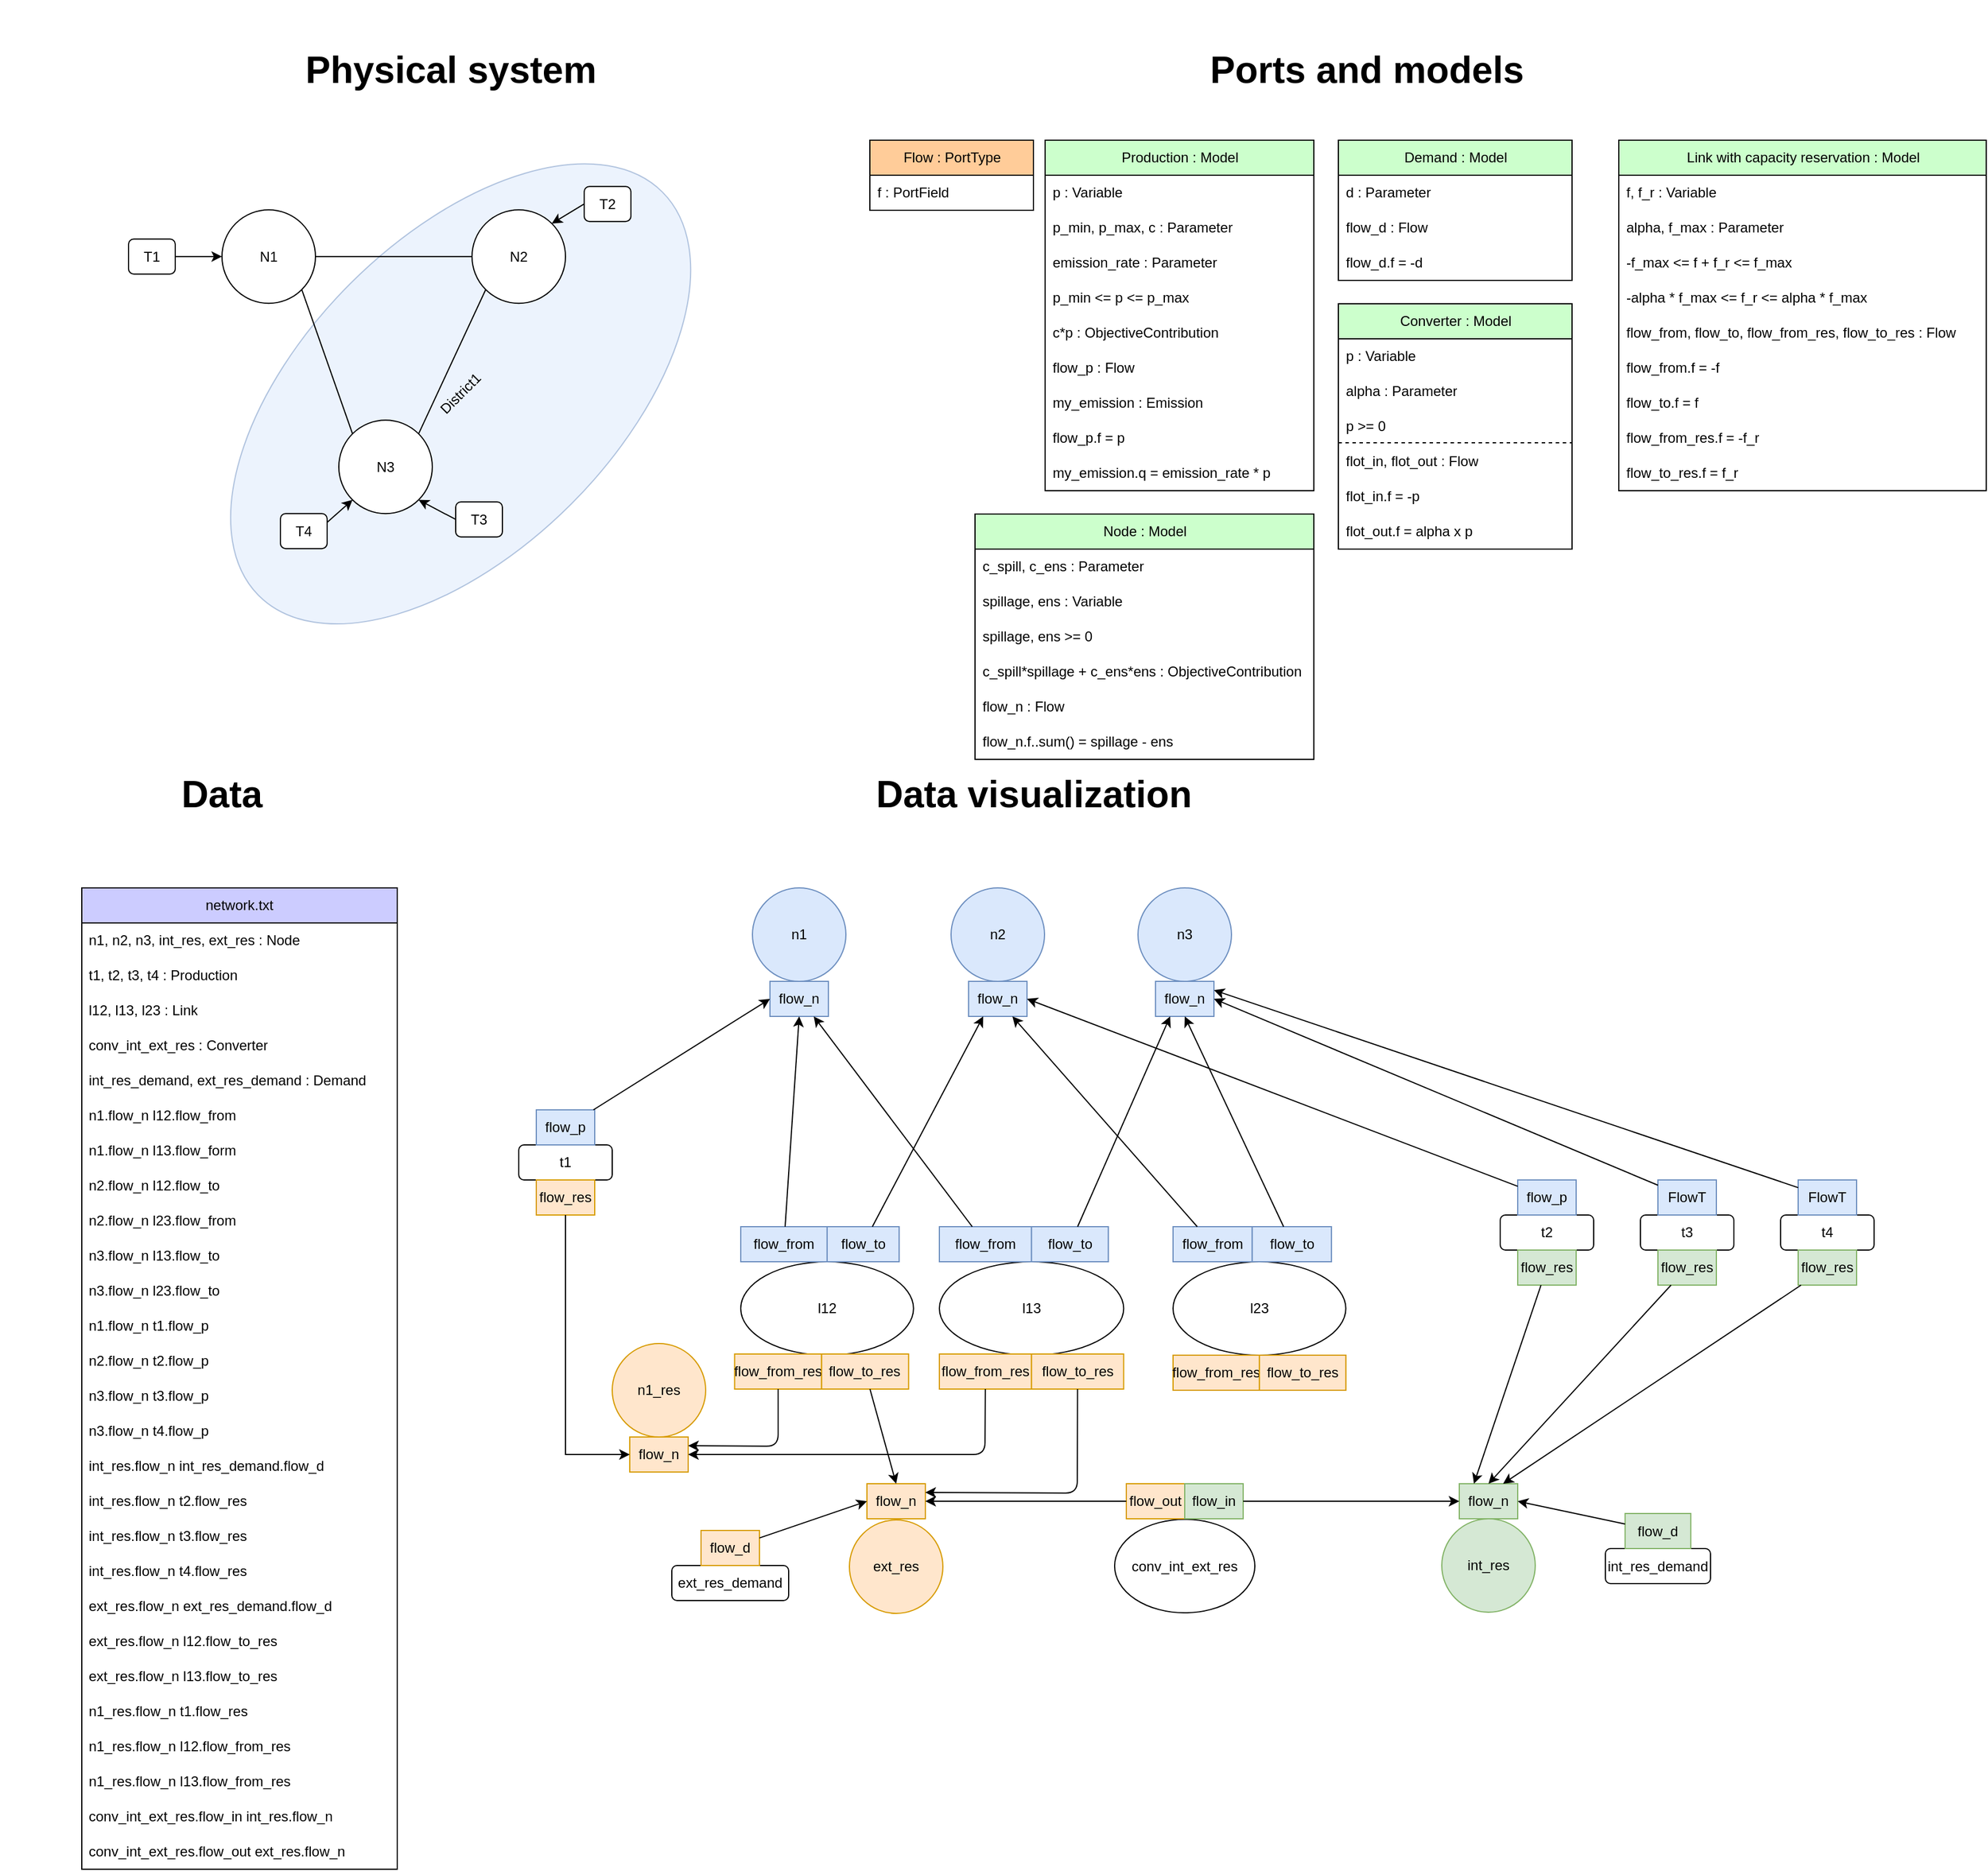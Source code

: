 <mxfile>
    <diagram name="Page-1" id="0eeWLhEhAbjt74QTUGkZ">
        <mxGraphModel dx="2029" dy="1762" grid="1" gridSize="10" guides="1" tooltips="1" connect="1" arrows="1" fold="1" page="1" pageScale="1" pageWidth="827" pageHeight="1169" math="0" shadow="0">
            <root>
                <mxCell id="0"/>
                <mxCell id="1" parent="0"/>
                <mxCell id="gQHjPlM2CJMaZ_1cljnZ-25" value="Flow : PortType" style="swimlane;fontStyle=0;childLayout=stackLayout;horizontal=1;startSize=30;horizontalStack=0;resizeParent=1;resizeParentMax=0;resizeLast=0;collapsible=1;marginBottom=0;whiteSpace=wrap;html=1;fillColor=#FFCC99;" parent="1" vertex="1">
                    <mxGeometry x="714.5" y="-80" width="140" height="60" as="geometry"/>
                </mxCell>
                <mxCell id="gQHjPlM2CJMaZ_1cljnZ-26" value="f : PortField" style="text;strokeColor=none;fillColor=none;align=left;verticalAlign=middle;spacingLeft=4;spacingRight=4;overflow=hidden;points=[[0,0.5],[1,0.5]];portConstraint=eastwest;rotatable=0;whiteSpace=wrap;html=1;" parent="gQHjPlM2CJMaZ_1cljnZ-25" vertex="1">
                    <mxGeometry y="30" width="140" height="30" as="geometry"/>
                </mxCell>
                <mxCell id="io5GCxzzSzc3zPwwghzN-119" value="network.txt" style="swimlane;fontStyle=0;childLayout=stackLayout;horizontal=1;startSize=30;horizontalStack=0;resizeParent=1;resizeParentMax=0;resizeLast=0;collapsible=1;marginBottom=0;whiteSpace=wrap;html=1;fillColor=#CCCCFF;" parent="1" vertex="1">
                    <mxGeometry x="40" y="560" width="270" height="840" as="geometry"/>
                </mxCell>
                <mxCell id="io5GCxzzSzc3zPwwghzN-120" value="n1, n2, n3, int_res, ext_res : Node" style="text;strokeColor=none;fillColor=none;align=left;verticalAlign=middle;spacingLeft=4;spacingRight=4;overflow=hidden;points=[[0,0.5],[1,0.5]];portConstraint=eastwest;rotatable=0;whiteSpace=wrap;html=1;" parent="io5GCxzzSzc3zPwwghzN-119" vertex="1">
                    <mxGeometry y="30" width="270" height="30" as="geometry"/>
                </mxCell>
                <mxCell id="io5GCxzzSzc3zPwwghzN-121" value="t1, t2, t3, t4 : Production" style="text;strokeColor=none;fillColor=none;align=left;verticalAlign=middle;spacingLeft=4;spacingRight=4;overflow=hidden;points=[[0,0.5],[1,0.5]];portConstraint=eastwest;rotatable=0;whiteSpace=wrap;html=1;" parent="io5GCxzzSzc3zPwwghzN-119" vertex="1">
                    <mxGeometry y="60" width="270" height="30" as="geometry"/>
                </mxCell>
                <mxCell id="io5GCxzzSzc3zPwwghzN-122" value="l12, l13, l23 : Link" style="text;strokeColor=none;fillColor=none;align=left;verticalAlign=middle;spacingLeft=4;spacingRight=4;overflow=hidden;points=[[0,0.5],[1,0.5]];portConstraint=eastwest;rotatable=0;whiteSpace=wrap;html=1;" parent="io5GCxzzSzc3zPwwghzN-119" vertex="1">
                    <mxGeometry y="90" width="270" height="30" as="geometry"/>
                </mxCell>
                <mxCell id="EA9z76p3zM__a-H7yWGD-18" value="conv_int_ext_res : Converter" style="text;strokeColor=none;fillColor=none;align=left;verticalAlign=middle;spacingLeft=4;spacingRight=4;overflow=hidden;points=[[0,0.5],[1,0.5]];portConstraint=eastwest;rotatable=0;whiteSpace=wrap;html=1;" parent="io5GCxzzSzc3zPwwghzN-119" vertex="1">
                    <mxGeometry y="120" width="270" height="30" as="geometry"/>
                </mxCell>
                <mxCell id="iP_96sDD1zky21pLPqme-15" value="int_res_demand, ext_res_demand : Demand" style="text;strokeColor=none;fillColor=none;align=left;verticalAlign=middle;spacingLeft=4;spacingRight=4;overflow=hidden;points=[[0,0.5],[1,0.5]];portConstraint=eastwest;rotatable=0;whiteSpace=wrap;html=1;" parent="io5GCxzzSzc3zPwwghzN-119" vertex="1">
                    <mxGeometry y="150" width="270" height="30" as="geometry"/>
                </mxCell>
                <mxCell id="io5GCxzzSzc3zPwwghzN-124" value="n1.flow_n l12.flow_from" style="text;strokeColor=none;fillColor=none;align=left;verticalAlign=middle;spacingLeft=4;spacingRight=4;overflow=hidden;points=[[0,0.5],[1,0.5]];portConstraint=eastwest;rotatable=0;whiteSpace=wrap;html=1;" parent="io5GCxzzSzc3zPwwghzN-119" vertex="1">
                    <mxGeometry y="180" width="270" height="30" as="geometry"/>
                </mxCell>
                <mxCell id="io5GCxzzSzc3zPwwghzN-125" value="n1.flow_n l13.flow_form" style="text;strokeColor=none;fillColor=none;align=left;verticalAlign=middle;spacingLeft=4;spacingRight=4;overflow=hidden;points=[[0,0.5],[1,0.5]];portConstraint=eastwest;rotatable=0;whiteSpace=wrap;html=1;" parent="io5GCxzzSzc3zPwwghzN-119" vertex="1">
                    <mxGeometry y="210" width="270" height="30" as="geometry"/>
                </mxCell>
                <mxCell id="io5GCxzzSzc3zPwwghzN-126" value="n2.flow_n l12.flow_to" style="text;strokeColor=none;fillColor=none;align=left;verticalAlign=middle;spacingLeft=4;spacingRight=4;overflow=hidden;points=[[0,0.5],[1,0.5]];portConstraint=eastwest;rotatable=0;whiteSpace=wrap;html=1;" parent="io5GCxzzSzc3zPwwghzN-119" vertex="1">
                    <mxGeometry y="240" width="270" height="30" as="geometry"/>
                </mxCell>
                <mxCell id="io5GCxzzSzc3zPwwghzN-127" value="n2.flow_n l23.flow_from" style="text;strokeColor=none;fillColor=none;align=left;verticalAlign=middle;spacingLeft=4;spacingRight=4;overflow=hidden;points=[[0,0.5],[1,0.5]];portConstraint=eastwest;rotatable=0;whiteSpace=wrap;html=1;" parent="io5GCxzzSzc3zPwwghzN-119" vertex="1">
                    <mxGeometry y="270" width="270" height="30" as="geometry"/>
                </mxCell>
                <mxCell id="io5GCxzzSzc3zPwwghzN-128" value="n3.flow_n l13.flow_to" style="text;strokeColor=none;fillColor=none;align=left;verticalAlign=middle;spacingLeft=4;spacingRight=4;overflow=hidden;points=[[0,0.5],[1,0.5]];portConstraint=eastwest;rotatable=0;whiteSpace=wrap;html=1;" parent="io5GCxzzSzc3zPwwghzN-119" vertex="1">
                    <mxGeometry y="300" width="270" height="30" as="geometry"/>
                </mxCell>
                <mxCell id="io5GCxzzSzc3zPwwghzN-129" value="n3.flow_n l23.flow_to" style="text;strokeColor=none;fillColor=none;align=left;verticalAlign=middle;spacingLeft=4;spacingRight=4;overflow=hidden;points=[[0,0.5],[1,0.5]];portConstraint=eastwest;rotatable=0;whiteSpace=wrap;html=1;" parent="io5GCxzzSzc3zPwwghzN-119" vertex="1">
                    <mxGeometry y="330" width="270" height="30" as="geometry"/>
                </mxCell>
                <mxCell id="io5GCxzzSzc3zPwwghzN-130" value="n1.flow_n t1.flow_p" style="text;strokeColor=none;fillColor=none;align=left;verticalAlign=middle;spacingLeft=4;spacingRight=4;overflow=hidden;points=[[0,0.5],[1,0.5]];portConstraint=eastwest;rotatable=0;whiteSpace=wrap;html=1;" parent="io5GCxzzSzc3zPwwghzN-119" vertex="1">
                    <mxGeometry y="360" width="270" height="30" as="geometry"/>
                </mxCell>
                <mxCell id="io5GCxzzSzc3zPwwghzN-131" value="n2.flow_n t2.flow_p" style="text;strokeColor=none;fillColor=none;align=left;verticalAlign=middle;spacingLeft=4;spacingRight=4;overflow=hidden;points=[[0,0.5],[1,0.5]];portConstraint=eastwest;rotatable=0;whiteSpace=wrap;html=1;" parent="io5GCxzzSzc3zPwwghzN-119" vertex="1">
                    <mxGeometry y="390" width="270" height="30" as="geometry"/>
                </mxCell>
                <mxCell id="io5GCxzzSzc3zPwwghzN-132" value="n3.flow_n t3.flow_p" style="text;strokeColor=none;fillColor=none;align=left;verticalAlign=middle;spacingLeft=4;spacingRight=4;overflow=hidden;points=[[0,0.5],[1,0.5]];portConstraint=eastwest;rotatable=0;whiteSpace=wrap;html=1;" parent="io5GCxzzSzc3zPwwghzN-119" vertex="1">
                    <mxGeometry y="420" width="270" height="30" as="geometry"/>
                </mxCell>
                <mxCell id="io5GCxzzSzc3zPwwghzN-133" value="n3.flow_n t4.flow_p" style="text;strokeColor=none;fillColor=none;align=left;verticalAlign=middle;spacingLeft=4;spacingRight=4;overflow=hidden;points=[[0,0.5],[1,0.5]];portConstraint=eastwest;rotatable=0;whiteSpace=wrap;html=1;" parent="io5GCxzzSzc3zPwwghzN-119" vertex="1">
                    <mxGeometry y="450" width="270" height="30" as="geometry"/>
                </mxCell>
                <mxCell id="EA9z76p3zM__a-H7yWGD-20" value="int_res.flow_n int_res_demand.flow_d" style="text;strokeColor=none;fillColor=none;align=left;verticalAlign=middle;spacingLeft=4;spacingRight=4;overflow=hidden;points=[[0,0.5],[1,0.5]];portConstraint=eastwest;rotatable=0;whiteSpace=wrap;html=1;" parent="io5GCxzzSzc3zPwwghzN-119" vertex="1">
                    <mxGeometry y="480" width="270" height="30" as="geometry"/>
                </mxCell>
                <mxCell id="io5GCxzzSzc3zPwwghzN-141" value="int_res.flow_n t2.flow_res" style="text;strokeColor=none;fillColor=none;align=left;verticalAlign=middle;spacingLeft=4;spacingRight=4;overflow=hidden;points=[[0,0.5],[1,0.5]];portConstraint=eastwest;rotatable=0;whiteSpace=wrap;html=1;" parent="io5GCxzzSzc3zPwwghzN-119" vertex="1">
                    <mxGeometry y="510" width="270" height="30" as="geometry"/>
                </mxCell>
                <mxCell id="io5GCxzzSzc3zPwwghzN-142" value="int_res.flow_n t3.flow_res" style="text;strokeColor=none;fillColor=none;align=left;verticalAlign=middle;spacingLeft=4;spacingRight=4;overflow=hidden;points=[[0,0.5],[1,0.5]];portConstraint=eastwest;rotatable=0;whiteSpace=wrap;html=1;" parent="io5GCxzzSzc3zPwwghzN-119" vertex="1">
                    <mxGeometry y="540" width="270" height="30" as="geometry"/>
                </mxCell>
                <mxCell id="io5GCxzzSzc3zPwwghzN-143" value="int_res.flow_n t4.flow_res" style="text;strokeColor=none;fillColor=none;align=left;verticalAlign=middle;spacingLeft=4;spacingRight=4;overflow=hidden;points=[[0,0.5],[1,0.5]];portConstraint=eastwest;rotatable=0;whiteSpace=wrap;html=1;" parent="io5GCxzzSzc3zPwwghzN-119" vertex="1">
                    <mxGeometry y="570" width="270" height="30" as="geometry"/>
                </mxCell>
                <mxCell id="io5GCxzzSzc3zPwwghzN-310" value="ext_res.flow_n ext_res_demand.flow_d" style="text;strokeColor=none;fillColor=none;align=left;verticalAlign=middle;spacingLeft=4;spacingRight=4;overflow=hidden;points=[[0,0.5],[1,0.5]];portConstraint=eastwest;rotatable=0;whiteSpace=wrap;html=1;" parent="io5GCxzzSzc3zPwwghzN-119" vertex="1">
                    <mxGeometry y="600" width="270" height="30" as="geometry"/>
                </mxCell>
                <mxCell id="io5GCxzzSzc3zPwwghzN-144" value="ext_res.flow_n l12.flow_to_res" style="text;strokeColor=none;fillColor=none;align=left;verticalAlign=middle;spacingLeft=4;spacingRight=4;overflow=hidden;points=[[0,0.5],[1,0.5]];portConstraint=eastwest;rotatable=0;whiteSpace=wrap;html=1;" parent="io5GCxzzSzc3zPwwghzN-119" vertex="1">
                    <mxGeometry y="630" width="270" height="30" as="geometry"/>
                </mxCell>
                <mxCell id="io5GCxzzSzc3zPwwghzN-307" value="ext_res.flow_n l13.flow_to_res" style="text;strokeColor=none;fillColor=none;align=left;verticalAlign=middle;spacingLeft=4;spacingRight=4;overflow=hidden;points=[[0,0.5],[1,0.5]];portConstraint=eastwest;rotatable=0;whiteSpace=wrap;html=1;" parent="io5GCxzzSzc3zPwwghzN-119" vertex="1">
                    <mxGeometry y="660" width="270" height="30" as="geometry"/>
                </mxCell>
                <mxCell id="io5GCxzzSzc3zPwwghzN-308" value="n1_res.flow_n t1.flow_res" style="text;strokeColor=none;fillColor=none;align=left;verticalAlign=middle;spacingLeft=4;spacingRight=4;overflow=hidden;points=[[0,0.5],[1,0.5]];portConstraint=eastwest;rotatable=0;whiteSpace=wrap;html=1;" parent="io5GCxzzSzc3zPwwghzN-119" vertex="1">
                    <mxGeometry y="690" width="270" height="30" as="geometry"/>
                </mxCell>
                <mxCell id="io5GCxzzSzc3zPwwghzN-309" value="n1_res.flow_n l12.flow_from_res" style="text;strokeColor=none;fillColor=none;align=left;verticalAlign=middle;spacingLeft=4;spacingRight=4;overflow=hidden;points=[[0,0.5],[1,0.5]];portConstraint=eastwest;rotatable=0;whiteSpace=wrap;html=1;" parent="io5GCxzzSzc3zPwwghzN-119" vertex="1">
                    <mxGeometry y="720" width="270" height="30" as="geometry"/>
                </mxCell>
                <mxCell id="EA9z76p3zM__a-H7yWGD-19" value="n1_res.flow_n l13.flow_from_res" style="text;strokeColor=none;fillColor=none;align=left;verticalAlign=middle;spacingLeft=4;spacingRight=4;overflow=hidden;points=[[0,0.5],[1,0.5]];portConstraint=eastwest;rotatable=0;whiteSpace=wrap;html=1;" parent="io5GCxzzSzc3zPwwghzN-119" vertex="1">
                    <mxGeometry y="750" width="270" height="30" as="geometry"/>
                </mxCell>
                <mxCell id="EA9z76p3zM__a-H7yWGD-24" value="conv_int_ext_res.flow_in int_res.flow_n" style="text;strokeColor=none;fillColor=none;align=left;verticalAlign=middle;spacingLeft=4;spacingRight=4;overflow=hidden;points=[[0,0.5],[1,0.5]];portConstraint=eastwest;rotatable=0;whiteSpace=wrap;html=1;" parent="io5GCxzzSzc3zPwwghzN-119" vertex="1">
                    <mxGeometry y="780" width="270" height="30" as="geometry"/>
                </mxCell>
                <mxCell id="61" value="conv_int_ext_res.flow_out ext_res.flow_n" style="text;strokeColor=none;fillColor=none;align=left;verticalAlign=middle;spacingLeft=4;spacingRight=4;overflow=hidden;points=[[0,0.5],[1,0.5]];portConstraint=eastwest;rotatable=0;whiteSpace=wrap;html=1;" parent="io5GCxzzSzc3zPwwghzN-119" vertex="1">
                    <mxGeometry y="810" width="270" height="30" as="geometry"/>
                </mxCell>
                <mxCell id="io5GCxzzSzc3zPwwghzN-241" value="Link with capacity reservation : Model" style="swimlane;fontStyle=0;childLayout=stackLayout;horizontal=1;startSize=30;horizontalStack=0;resizeParent=1;resizeParentMax=0;resizeLast=0;collapsible=1;marginBottom=0;whiteSpace=wrap;html=1;fillColor=#CCFFCC;" parent="1" vertex="1">
                    <mxGeometry x="1355.5" y="-80" width="314.5" height="300" as="geometry"/>
                </mxCell>
                <mxCell id="io5GCxzzSzc3zPwwghzN-242" value="f, f_r : Variable" style="text;strokeColor=none;fillColor=none;align=left;verticalAlign=middle;spacingLeft=4;spacingRight=4;overflow=hidden;points=[[0,0.5],[1,0.5]];portConstraint=eastwest;rotatable=0;whiteSpace=wrap;html=1;" parent="io5GCxzzSzc3zPwwghzN-241" vertex="1">
                    <mxGeometry y="30" width="314.5" height="30" as="geometry"/>
                </mxCell>
                <mxCell id="io5GCxzzSzc3zPwwghzN-244" value="alpha, f_max : Parameter" style="text;strokeColor=none;fillColor=none;align=left;verticalAlign=middle;spacingLeft=4;spacingRight=4;overflow=hidden;points=[[0,0.5],[1,0.5]];portConstraint=eastwest;rotatable=0;whiteSpace=wrap;html=1;" parent="io5GCxzzSzc3zPwwghzN-241" vertex="1">
                    <mxGeometry y="60" width="314.5" height="30" as="geometry"/>
                </mxCell>
                <mxCell id="io5GCxzzSzc3zPwwghzN-246" value="-f_max &amp;lt;= f + f_r &amp;lt;= f_max" style="text;strokeColor=none;fillColor=none;align=left;verticalAlign=middle;spacingLeft=4;spacingRight=4;overflow=hidden;points=[[0,0.5],[1,0.5]];portConstraint=eastwest;rotatable=0;whiteSpace=wrap;html=1;" parent="io5GCxzzSzc3zPwwghzN-241" vertex="1">
                    <mxGeometry y="90" width="314.5" height="30" as="geometry"/>
                </mxCell>
                <mxCell id="io5GCxzzSzc3zPwwghzN-247" value="-alpha * f_max &amp;lt;= f_r &amp;lt;= alpha * f_max" style="text;strokeColor=none;fillColor=none;align=left;verticalAlign=middle;spacingLeft=4;spacingRight=4;overflow=hidden;points=[[0,0.5],[1,0.5]];portConstraint=eastwest;rotatable=0;whiteSpace=wrap;html=1;" parent="io5GCxzzSzc3zPwwghzN-241" vertex="1">
                    <mxGeometry y="120" width="314.5" height="30" as="geometry"/>
                </mxCell>
                <mxCell id="io5GCxzzSzc3zPwwghzN-248" value="flow_from, flow_to, flow_from_res, flow_to_res : Flow" style="text;strokeColor=none;fillColor=none;align=left;verticalAlign=middle;spacingLeft=4;spacingRight=4;overflow=hidden;points=[[0,0.5],[1,0.5]];portConstraint=eastwest;rotatable=0;whiteSpace=wrap;html=1;" parent="io5GCxzzSzc3zPwwghzN-241" vertex="1">
                    <mxGeometry y="150" width="314.5" height="30" as="geometry"/>
                </mxCell>
                <mxCell id="io5GCxzzSzc3zPwwghzN-252" value="flow_from.f = -f" style="text;strokeColor=none;fillColor=none;align=left;verticalAlign=middle;spacingLeft=4;spacingRight=4;overflow=hidden;points=[[0,0.5],[1,0.5]];portConstraint=eastwest;rotatable=0;whiteSpace=wrap;html=1;" parent="io5GCxzzSzc3zPwwghzN-241" vertex="1">
                    <mxGeometry y="180" width="314.5" height="30" as="geometry"/>
                </mxCell>
                <mxCell id="io5GCxzzSzc3zPwwghzN-253" value="flow_to.f = f" style="text;strokeColor=none;fillColor=none;align=left;verticalAlign=middle;spacingLeft=4;spacingRight=4;overflow=hidden;points=[[0,0.5],[1,0.5]];portConstraint=eastwest;rotatable=0;whiteSpace=wrap;html=1;" parent="io5GCxzzSzc3zPwwghzN-241" vertex="1">
                    <mxGeometry y="210" width="314.5" height="30" as="geometry"/>
                </mxCell>
                <mxCell id="io5GCxzzSzc3zPwwghzN-254" value="flow_from_res.f = -f_r" style="text;strokeColor=none;fillColor=none;align=left;verticalAlign=middle;spacingLeft=4;spacingRight=4;overflow=hidden;points=[[0,0.5],[1,0.5]];portConstraint=eastwest;rotatable=0;whiteSpace=wrap;html=1;" parent="io5GCxzzSzc3zPwwghzN-241" vertex="1">
                    <mxGeometry y="240" width="314.5" height="30" as="geometry"/>
                </mxCell>
                <mxCell id="io5GCxzzSzc3zPwwghzN-306" value="flow_to_res.f = f_r" style="text;strokeColor=none;fillColor=none;align=left;verticalAlign=middle;spacingLeft=4;spacingRight=4;overflow=hidden;points=[[0,0.5],[1,0.5]];portConstraint=eastwest;rotatable=0;whiteSpace=wrap;html=1;" parent="io5GCxzzSzc3zPwwghzN-241" vertex="1">
                    <mxGeometry y="270" width="314.5" height="30" as="geometry"/>
                </mxCell>
                <mxCell id="EA9z76p3zM__a-H7yWGD-34" value="" style="group" parent="1" vertex="1" connectable="0">
                    <mxGeometry x="80" y="-130.005" width="551.44" height="534.339" as="geometry"/>
                </mxCell>
                <mxCell id="gQHjPlM2CJMaZ_1cljnZ-16" value="&lt;div align=&quot;center&quot;&gt;District1&lt;/div&gt;" style="ellipse;whiteSpace=wrap;html=1;rotation=-45;fillColor=#dae8fc;strokeColor=#6c8ebf;opacity=50;align=center;" parent="EA9z76p3zM__a-H7yWGD-34" vertex="1">
                    <mxGeometry x="40" y="133.605" width="488.54" height="267.13" as="geometry"/>
                </mxCell>
                <mxCell id="gQHjPlM2CJMaZ_1cljnZ-1" value="N1" style="ellipse;whiteSpace=wrap;html=1;aspect=fixed;" parent="EA9z76p3zM__a-H7yWGD-34" vertex="1">
                    <mxGeometry x="80" y="109.605" width="80" height="80" as="geometry"/>
                </mxCell>
                <mxCell id="gQHjPlM2CJMaZ_1cljnZ-2" value="N2" style="ellipse;whiteSpace=wrap;html=1;aspect=fixed;" parent="EA9z76p3zM__a-H7yWGD-34" vertex="1">
                    <mxGeometry x="294" y="109.605" width="80" height="80" as="geometry"/>
                </mxCell>
                <mxCell id="gQHjPlM2CJMaZ_1cljnZ-3" value="N3" style="ellipse;whiteSpace=wrap;html=1;aspect=fixed;" parent="EA9z76p3zM__a-H7yWGD-34" vertex="1">
                    <mxGeometry x="180" y="289.605" width="80" height="80" as="geometry"/>
                </mxCell>
                <mxCell id="gQHjPlM2CJMaZ_1cljnZ-4" value="" style="endArrow=none;html=1;rounded=0;exitX=1;exitY=1;exitDx=0;exitDy=0;entryX=0;entryY=0;entryDx=0;entryDy=0;" parent="EA9z76p3zM__a-H7yWGD-34" source="gQHjPlM2CJMaZ_1cljnZ-1" target="gQHjPlM2CJMaZ_1cljnZ-3" edge="1">
                    <mxGeometry width="50" height="50" relative="1" as="geometry">
                        <mxPoint x="310" y="389.605" as="sourcePoint"/>
                        <mxPoint x="360" y="339.605" as="targetPoint"/>
                    </mxGeometry>
                </mxCell>
                <mxCell id="gQHjPlM2CJMaZ_1cljnZ-5" value="" style="endArrow=none;html=1;rounded=0;exitX=1;exitY=0.5;exitDx=0;exitDy=0;entryX=0;entryY=0.5;entryDx=0;entryDy=0;" parent="EA9z76p3zM__a-H7yWGD-34" source="gQHjPlM2CJMaZ_1cljnZ-1" target="gQHjPlM2CJMaZ_1cljnZ-2" edge="1">
                    <mxGeometry width="50" height="50" relative="1" as="geometry">
                        <mxPoint x="130" y="199.605" as="sourcePoint"/>
                        <mxPoint x="192" y="301.605" as="targetPoint"/>
                    </mxGeometry>
                </mxCell>
                <mxCell id="gQHjPlM2CJMaZ_1cljnZ-6" value="" style="endArrow=none;html=1;rounded=0;exitX=0;exitY=1;exitDx=0;exitDy=0;entryX=1;entryY=0;entryDx=0;entryDy=0;" parent="EA9z76p3zM__a-H7yWGD-34" source="gQHjPlM2CJMaZ_1cljnZ-2" target="gQHjPlM2CJMaZ_1cljnZ-3" edge="1">
                    <mxGeometry width="50" height="50" relative="1" as="geometry">
                        <mxPoint x="130" y="199.605" as="sourcePoint"/>
                        <mxPoint x="192" y="301.605" as="targetPoint"/>
                    </mxGeometry>
                </mxCell>
                <mxCell id="gQHjPlM2CJMaZ_1cljnZ-7" value="" style="endArrow=classic;html=1;rounded=0;entryX=0;entryY=0.5;entryDx=0;entryDy=0;exitX=1;exitY=0.5;exitDx=0;exitDy=0;" parent="EA9z76p3zM__a-H7yWGD-34" source="gQHjPlM2CJMaZ_1cljnZ-12" target="gQHjPlM2CJMaZ_1cljnZ-1" edge="1">
                    <mxGeometry width="50" height="50" relative="1" as="geometry">
                        <mxPoint x="-10" y="149.605" as="sourcePoint"/>
                        <mxPoint x="360" y="339.605" as="targetPoint"/>
                    </mxGeometry>
                </mxCell>
                <mxCell id="gQHjPlM2CJMaZ_1cljnZ-8" value="" style="endArrow=classic;html=1;rounded=0;entryX=1;entryY=0;entryDx=0;entryDy=0;exitX=0;exitY=0.5;exitDx=0;exitDy=0;" parent="EA9z76p3zM__a-H7yWGD-34" source="gQHjPlM2CJMaZ_1cljnZ-13" target="gQHjPlM2CJMaZ_1cljnZ-2" edge="1">
                    <mxGeometry width="50" height="50" relative="1" as="geometry">
                        <mxPoint x="420" y="79.605" as="sourcePoint"/>
                        <mxPoint x="360" y="339.605" as="targetPoint"/>
                    </mxGeometry>
                </mxCell>
                <mxCell id="gQHjPlM2CJMaZ_1cljnZ-9" value="" style="endArrow=classic;html=1;rounded=0;entryX=1;entryY=1;entryDx=0;entryDy=0;exitX=0;exitY=0.5;exitDx=0;exitDy=0;" parent="EA9z76p3zM__a-H7yWGD-34" source="gQHjPlM2CJMaZ_1cljnZ-14" target="gQHjPlM2CJMaZ_1cljnZ-3" edge="1">
                    <mxGeometry width="50" height="50" relative="1" as="geometry">
                        <mxPoint x="300" y="409.605" as="sourcePoint"/>
                        <mxPoint x="360" y="339.605" as="targetPoint"/>
                    </mxGeometry>
                </mxCell>
                <mxCell id="gQHjPlM2CJMaZ_1cljnZ-11" value="" style="endArrow=classic;html=1;rounded=0;entryX=0;entryY=1;entryDx=0;entryDy=0;exitX=1;exitY=0.25;exitDx=0;exitDy=0;" parent="EA9z76p3zM__a-H7yWGD-34" source="gQHjPlM2CJMaZ_1cljnZ-15" target="gQHjPlM2CJMaZ_1cljnZ-3" edge="1">
                    <mxGeometry width="50" height="50" relative="1" as="geometry">
                        <mxPoint x="140" y="389.605" as="sourcePoint"/>
                        <mxPoint x="360" y="339.605" as="targetPoint"/>
                    </mxGeometry>
                </mxCell>
                <mxCell id="gQHjPlM2CJMaZ_1cljnZ-12" value="T1" style="rounded=1;whiteSpace=wrap;html=1;" parent="EA9z76p3zM__a-H7yWGD-34" vertex="1">
                    <mxGeometry y="134.605" width="40" height="30" as="geometry"/>
                </mxCell>
                <mxCell id="gQHjPlM2CJMaZ_1cljnZ-13" value="T2" style="rounded=1;whiteSpace=wrap;html=1;" parent="EA9z76p3zM__a-H7yWGD-34" vertex="1">
                    <mxGeometry x="390" y="89.605" width="40" height="30" as="geometry"/>
                </mxCell>
                <mxCell id="gQHjPlM2CJMaZ_1cljnZ-14" value="T3" style="rounded=1;whiteSpace=wrap;html=1;" parent="EA9z76p3zM__a-H7yWGD-34" vertex="1">
                    <mxGeometry x="280" y="359.605" width="40" height="30" as="geometry"/>
                </mxCell>
                <mxCell id="gQHjPlM2CJMaZ_1cljnZ-15" value="T4" style="rounded=1;whiteSpace=wrap;html=1;" parent="EA9z76p3zM__a-H7yWGD-34" vertex="1">
                    <mxGeometry x="130" y="369.605" width="40" height="30" as="geometry"/>
                </mxCell>
                <mxCell id="EA9z76p3zM__a-H7yWGD-35" value="" style="group" parent="1" vertex="1" connectable="0">
                    <mxGeometry x="414" y="560" width="1160" height="651" as="geometry"/>
                </mxCell>
                <mxCell id="io5GCxzzSzc3zPwwghzN-148" value="" style="group" parent="EA9z76p3zM__a-H7yWGD-35" vertex="1" connectable="0">
                    <mxGeometry x="200" width="80" height="110" as="geometry"/>
                </mxCell>
                <mxCell id="io5GCxzzSzc3zPwwghzN-149" value="n1" style="ellipse;whiteSpace=wrap;html=1;aspect=fixed;fillColor=#dae8fc;strokeColor=#6c8ebf;" parent="io5GCxzzSzc3zPwwghzN-148" vertex="1">
                    <mxGeometry width="80" height="80" as="geometry"/>
                </mxCell>
                <mxCell id="io5GCxzzSzc3zPwwghzN-150" value="flow_n" style="rounded=0;whiteSpace=wrap;html=1;fillColor=#dae8fc;strokeColor=#6c8ebf;" parent="io5GCxzzSzc3zPwwghzN-148" vertex="1">
                    <mxGeometry x="15" y="80" width="50" height="30" as="geometry"/>
                </mxCell>
                <mxCell id="io5GCxzzSzc3zPwwghzN-151" value="" style="group" parent="EA9z76p3zM__a-H7yWGD-35" vertex="1" connectable="0">
                    <mxGeometry x="370" width="80" height="110" as="geometry"/>
                </mxCell>
                <mxCell id="io5GCxzzSzc3zPwwghzN-152" value="n2" style="ellipse;whiteSpace=wrap;html=1;aspect=fixed;fillColor=#dae8fc;strokeColor=#6c8ebf;" parent="io5GCxzzSzc3zPwwghzN-151" vertex="1">
                    <mxGeometry width="80" height="80" as="geometry"/>
                </mxCell>
                <mxCell id="io5GCxzzSzc3zPwwghzN-153" value="flow_n" style="rounded=0;whiteSpace=wrap;html=1;fillColor=#dae8fc;strokeColor=#6c8ebf;" parent="io5GCxzzSzc3zPwwghzN-151" vertex="1">
                    <mxGeometry x="15" y="80" width="50" height="30" as="geometry"/>
                </mxCell>
                <mxCell id="io5GCxzzSzc3zPwwghzN-154" value="" style="group" parent="EA9z76p3zM__a-H7yWGD-35" vertex="1" connectable="0">
                    <mxGeometry x="530" width="80" height="110" as="geometry"/>
                </mxCell>
                <mxCell id="io5GCxzzSzc3zPwwghzN-155" value="n3" style="ellipse;whiteSpace=wrap;html=1;aspect=fixed;fillColor=#dae8fc;strokeColor=#6c8ebf;" parent="io5GCxzzSzc3zPwwghzN-154" vertex="1">
                    <mxGeometry width="80" height="80" as="geometry"/>
                </mxCell>
                <mxCell id="io5GCxzzSzc3zPwwghzN-156" value="flow_n" style="rounded=0;whiteSpace=wrap;html=1;fillColor=#dae8fc;strokeColor=#6c8ebf;" parent="io5GCxzzSzc3zPwwghzN-154" vertex="1">
                    <mxGeometry x="15" y="80" width="50" height="30" as="geometry"/>
                </mxCell>
                <mxCell id="io5GCxzzSzc3zPwwghzN-157" value="" style="group" parent="EA9z76p3zM__a-H7yWGD-35" vertex="1" connectable="0">
                    <mxGeometry x="840" y="250" width="80" height="90" as="geometry"/>
                </mxCell>
                <mxCell id="io5GCxzzSzc3zPwwghzN-158" value="t2" style="rounded=1;whiteSpace=wrap;html=1;" parent="io5GCxzzSzc3zPwwghzN-157" vertex="1">
                    <mxGeometry y="30" width="80" height="30" as="geometry"/>
                </mxCell>
                <mxCell id="io5GCxzzSzc3zPwwghzN-159" value="flow_p" style="rounded=0;whiteSpace=wrap;html=1;fillColor=#dae8fc;strokeColor=#6c8ebf;" parent="io5GCxzzSzc3zPwwghzN-157" vertex="1">
                    <mxGeometry x="15" width="50" height="30" as="geometry"/>
                </mxCell>
                <mxCell id="io5GCxzzSzc3zPwwghzN-160" value="flow_res" style="rounded=0;whiteSpace=wrap;html=1;fillColor=#d5e8d4;strokeColor=#82b366;" parent="io5GCxzzSzc3zPwwghzN-157" vertex="1">
                    <mxGeometry x="15" y="60" width="50" height="30" as="geometry"/>
                </mxCell>
                <mxCell id="io5GCxzzSzc3zPwwghzN-161" value="" style="group" parent="EA9z76p3zM__a-H7yWGD-35" vertex="1" connectable="0">
                    <mxGeometry y="190" width="80" height="90" as="geometry"/>
                </mxCell>
                <mxCell id="io5GCxzzSzc3zPwwghzN-162" value="t1" style="rounded=1;whiteSpace=wrap;html=1;" parent="io5GCxzzSzc3zPwwghzN-161" vertex="1">
                    <mxGeometry y="30" width="80" height="30" as="geometry"/>
                </mxCell>
                <mxCell id="io5GCxzzSzc3zPwwghzN-163" value="flow_p" style="rounded=0;whiteSpace=wrap;html=1;fillColor=#dae8fc;strokeColor=#6c8ebf;" parent="io5GCxzzSzc3zPwwghzN-161" vertex="1">
                    <mxGeometry x="15" width="50" height="30" as="geometry"/>
                </mxCell>
                <mxCell id="io5GCxzzSzc3zPwwghzN-164" value="flow_res" style="rounded=0;whiteSpace=wrap;html=1;fillColor=#ffe6cc;strokeColor=#d79b00;" parent="io5GCxzzSzc3zPwwghzN-161" vertex="1">
                    <mxGeometry x="15" y="60" width="50" height="30" as="geometry"/>
                </mxCell>
                <mxCell id="io5GCxzzSzc3zPwwghzN-165" value="" style="group" parent="EA9z76p3zM__a-H7yWGD-35" vertex="1" connectable="0">
                    <mxGeometry x="960" y="250" width="80" height="90" as="geometry"/>
                </mxCell>
                <mxCell id="io5GCxzzSzc3zPwwghzN-166" value="t3" style="rounded=1;whiteSpace=wrap;html=1;" parent="io5GCxzzSzc3zPwwghzN-165" vertex="1">
                    <mxGeometry y="30" width="80" height="30" as="geometry"/>
                </mxCell>
                <mxCell id="io5GCxzzSzc3zPwwghzN-167" value="FlowT" style="rounded=0;whiteSpace=wrap;html=1;fillColor=#dae8fc;strokeColor=#6c8ebf;" parent="io5GCxzzSzc3zPwwghzN-165" vertex="1">
                    <mxGeometry x="15" width="50" height="30" as="geometry"/>
                </mxCell>
                <mxCell id="io5GCxzzSzc3zPwwghzN-168" value="flow_res" style="rounded=0;whiteSpace=wrap;html=1;fillColor=#d5e8d4;strokeColor=#82b366;" parent="io5GCxzzSzc3zPwwghzN-165" vertex="1">
                    <mxGeometry x="15" y="60" width="50" height="30" as="geometry"/>
                </mxCell>
                <mxCell id="io5GCxzzSzc3zPwwghzN-169" value="" style="group" parent="EA9z76p3zM__a-H7yWGD-35" vertex="1" connectable="0">
                    <mxGeometry x="1080" y="250" width="80" height="90" as="geometry"/>
                </mxCell>
                <mxCell id="io5GCxzzSzc3zPwwghzN-170" value="t4" style="rounded=1;whiteSpace=wrap;html=1;" parent="io5GCxzzSzc3zPwwghzN-169" vertex="1">
                    <mxGeometry y="30" width="80" height="30" as="geometry"/>
                </mxCell>
                <mxCell id="io5GCxzzSzc3zPwwghzN-171" value="FlowT" style="rounded=0;whiteSpace=wrap;html=1;fillColor=#dae8fc;strokeColor=#6c8ebf;" parent="io5GCxzzSzc3zPwwghzN-169" vertex="1">
                    <mxGeometry x="15" width="50" height="30" as="geometry"/>
                </mxCell>
                <mxCell id="io5GCxzzSzc3zPwwghzN-172" value="flow_res" style="rounded=0;whiteSpace=wrap;html=1;fillColor=#d5e8d4;strokeColor=#82b366;" parent="io5GCxzzSzc3zPwwghzN-169" vertex="1">
                    <mxGeometry x="15" y="60" width="50" height="30" as="geometry"/>
                </mxCell>
                <mxCell id="io5GCxzzSzc3zPwwghzN-173" value="" style="group" parent="EA9z76p3zM__a-H7yWGD-35" vertex="1" connectable="0">
                    <mxGeometry x="190" y="290" width="150" height="150" as="geometry"/>
                </mxCell>
                <mxCell id="io5GCxzzSzc3zPwwghzN-174" value="l12" style="ellipse;whiteSpace=wrap;html=1;" parent="io5GCxzzSzc3zPwwghzN-173" vertex="1">
                    <mxGeometry y="30" width="147.868" height="80" as="geometry"/>
                </mxCell>
                <mxCell id="io5GCxzzSzc3zPwwghzN-175" value="" style="group;fillColor=#dae8fc;strokeColor=#6c8ebf;" parent="io5GCxzzSzc3zPwwghzN-173" vertex="1" connectable="0">
                    <mxGeometry x="12.322" width="123.224" height="30" as="geometry"/>
                </mxCell>
                <mxCell id="io5GCxzzSzc3zPwwghzN-176" value="flow_from" style="rounded=0;whiteSpace=wrap;html=1;fillColor=#dae8fc;strokeColor=#6c8ebf;" parent="io5GCxzzSzc3zPwwghzN-175" vertex="1">
                    <mxGeometry x="-12.322" width="73.934" height="30" as="geometry"/>
                </mxCell>
                <mxCell id="io5GCxzzSzc3zPwwghzN-177" value="flow_to" style="rounded=0;whiteSpace=wrap;html=1;fillColor=#dae8fc;strokeColor=#6c8ebf;" parent="io5GCxzzSzc3zPwwghzN-175" vertex="1">
                    <mxGeometry x="61.612" width="61.612" height="30" as="geometry"/>
                </mxCell>
                <mxCell id="io5GCxzzSzc3zPwwghzN-288" value="" style="group" parent="io5GCxzzSzc3zPwwghzN-173" vertex="1" connectable="0">
                    <mxGeometry x="-5.262" y="109" width="148.94" height="30" as="geometry"/>
                </mxCell>
                <mxCell id="io5GCxzzSzc3zPwwghzN-289" value="flow_from_res" style="rounded=0;whiteSpace=wrap;html=1;fillColor=#ffe6cc;strokeColor=#d79b00;" parent="io5GCxzzSzc3zPwwghzN-288" vertex="1">
                    <mxGeometry width="74.47" height="30" as="geometry"/>
                </mxCell>
                <mxCell id="io5GCxzzSzc3zPwwghzN-290" value="flow_to_res" style="rounded=0;whiteSpace=wrap;html=1;fillColor=#ffe6cc;strokeColor=#d79b00;" parent="io5GCxzzSzc3zPwwghzN-288" vertex="1">
                    <mxGeometry x="74.47" width="74.47" height="30" as="geometry"/>
                </mxCell>
                <mxCell id="io5GCxzzSzc3zPwwghzN-181" value="" style="group" parent="EA9z76p3zM__a-H7yWGD-35" vertex="1" connectable="0">
                    <mxGeometry x="360" y="290" width="160" height="140" as="geometry"/>
                </mxCell>
                <mxCell id="io5GCxzzSzc3zPwwghzN-182" value="l13" style="ellipse;whiteSpace=wrap;html=1;" parent="io5GCxzzSzc3zPwwghzN-181" vertex="1">
                    <mxGeometry y="30" width="157.726" height="80" as="geometry"/>
                </mxCell>
                <mxCell id="io5GCxzzSzc3zPwwghzN-183" value="" style="group;fillColor=#dae8fc;strokeColor=#6c8ebf;" parent="io5GCxzzSzc3zPwwghzN-181" vertex="1" connectable="0">
                    <mxGeometry x="13.144" width="131.438" height="30" as="geometry"/>
                </mxCell>
                <mxCell id="io5GCxzzSzc3zPwwghzN-184" value="flow_from" style="rounded=0;whiteSpace=wrap;html=1;fillColor=#dae8fc;strokeColor=#6c8ebf;" parent="io5GCxzzSzc3zPwwghzN-183" vertex="1">
                    <mxGeometry x="-13.144" width="78.863" height="30" as="geometry"/>
                </mxCell>
                <mxCell id="io5GCxzzSzc3zPwwghzN-185" value="flow_to" style="rounded=0;whiteSpace=wrap;html=1;fillColor=#dae8fc;strokeColor=#6c8ebf;" parent="io5GCxzzSzc3zPwwghzN-183" vertex="1">
                    <mxGeometry x="65.719" width="65.719" height="30" as="geometry"/>
                </mxCell>
                <mxCell id="io5GCxzzSzc3zPwwghzN-291" value="" style="group" parent="io5GCxzzSzc3zPwwghzN-181" vertex="1" connectable="0">
                    <mxGeometry y="109" width="157.726" height="30" as="geometry"/>
                </mxCell>
                <mxCell id="io5GCxzzSzc3zPwwghzN-292" value="flow_from_res" style="rounded=0;whiteSpace=wrap;html=1;fillColor=#ffe6cc;strokeColor=#d79b00;" parent="io5GCxzzSzc3zPwwghzN-291" vertex="1">
                    <mxGeometry width="78.863" height="30" as="geometry"/>
                </mxCell>
                <mxCell id="io5GCxzzSzc3zPwwghzN-293" value="flow_to_res" style="rounded=0;whiteSpace=wrap;html=1;fillColor=#ffe6cc;strokeColor=#d79b00;" parent="io5GCxzzSzc3zPwwghzN-291" vertex="1">
                    <mxGeometry x="78.863" width="78.863" height="30" as="geometry"/>
                </mxCell>
                <mxCell id="io5GCxzzSzc3zPwwghzN-189" value="" style="group" parent="EA9z76p3zM__a-H7yWGD-35" vertex="1" connectable="0">
                    <mxGeometry x="560" y="290" width="150" height="140" as="geometry"/>
                </mxCell>
                <mxCell id="io5GCxzzSzc3zPwwghzN-190" value="l23" style="ellipse;whiteSpace=wrap;html=1;" parent="io5GCxzzSzc3zPwwghzN-189" vertex="1">
                    <mxGeometry y="30" width="147.868" height="80" as="geometry"/>
                </mxCell>
                <mxCell id="io5GCxzzSzc3zPwwghzN-191" value="" style="group;fillColor=#dae8fc;strokeColor=#6c8ebf;" parent="io5GCxzzSzc3zPwwghzN-189" vertex="1" connectable="0">
                    <mxGeometry width="135.546" height="30" as="geometry"/>
                </mxCell>
                <mxCell id="io5GCxzzSzc3zPwwghzN-192" value="flow_from" style="rounded=0;whiteSpace=wrap;html=1;fillColor=#dae8fc;strokeColor=#6c8ebf;" parent="io5GCxzzSzc3zPwwghzN-191" vertex="1">
                    <mxGeometry width="67.773" height="30" as="geometry"/>
                </mxCell>
                <mxCell id="io5GCxzzSzc3zPwwghzN-193" value="flow_to" style="rounded=0;whiteSpace=wrap;html=1;fillColor=#dae8fc;strokeColor=#6c8ebf;" parent="io5GCxzzSzc3zPwwghzN-191" vertex="1">
                    <mxGeometry x="67.773" width="67.773" height="30" as="geometry"/>
                </mxCell>
                <mxCell id="io5GCxzzSzc3zPwwghzN-294" value="" style="group;fillColor=#ffe6cc;strokeColor=#d79b00;" parent="io5GCxzzSzc3zPwwghzN-189" vertex="1" connectable="0">
                    <mxGeometry y="110" width="147.868" height="30" as="geometry"/>
                </mxCell>
                <mxCell id="io5GCxzzSzc3zPwwghzN-295" value="flow_from_res" style="rounded=0;whiteSpace=wrap;html=1;fillColor=#ffe6cc;strokeColor=#d79b00;" parent="io5GCxzzSzc3zPwwghzN-294" vertex="1">
                    <mxGeometry width="73.934" height="30" as="geometry"/>
                </mxCell>
                <mxCell id="io5GCxzzSzc3zPwwghzN-296" value="flow_to_res" style="rounded=0;whiteSpace=wrap;html=1;fillColor=#ffe6cc;strokeColor=#d79b00;" parent="io5GCxzzSzc3zPwwghzN-294" vertex="1">
                    <mxGeometry x="73.934" width="73.934" height="30" as="geometry"/>
                </mxCell>
                <mxCell id="io5GCxzzSzc3zPwwghzN-226" value="" style="group" parent="EA9z76p3zM__a-H7yWGD-35" vertex="1" connectable="0">
                    <mxGeometry x="283" y="510" width="80" height="141" as="geometry"/>
                </mxCell>
                <mxCell id="io5GCxzzSzc3zPwwghzN-220" value="" style="group" parent="io5GCxzzSzc3zPwwghzN-226" vertex="1" connectable="0">
                    <mxGeometry y="31" width="80" height="110" as="geometry"/>
                </mxCell>
                <mxCell id="io5GCxzzSzc3zPwwghzN-221" value="ext_res" style="ellipse;whiteSpace=wrap;html=1;aspect=fixed;fillColor=#ffe6cc;strokeColor=#d79b00;" parent="io5GCxzzSzc3zPwwghzN-220" vertex="1">
                    <mxGeometry width="80" height="80" as="geometry"/>
                </mxCell>
                <mxCell id="io5GCxzzSzc3zPwwghzN-222" value="flow_n" style="rounded=0;whiteSpace=wrap;html=1;fillColor=#ffe6cc;strokeColor=#d79b00;" parent="io5GCxzzSzc3zPwwghzN-226" vertex="1">
                    <mxGeometry x="15" width="50" height="30" as="geometry"/>
                </mxCell>
                <mxCell id="io5GCxzzSzc3zPwwghzN-227" value="" style="group" parent="EA9z76p3zM__a-H7yWGD-35" vertex="1" connectable="0">
                    <mxGeometry x="790" y="510" width="80" height="110" as="geometry"/>
                </mxCell>
                <mxCell id="io5GCxzzSzc3zPwwghzN-218" value="int_res" style="ellipse;whiteSpace=wrap;html=1;aspect=fixed;fillColor=#d5e8d4;strokeColor=#82b366;" parent="io5GCxzzSzc3zPwwghzN-227" vertex="1">
                    <mxGeometry y="30" width="80" height="80" as="geometry"/>
                </mxCell>
                <mxCell id="io5GCxzzSzc3zPwwghzN-219" value="flow_n" style="rounded=0;whiteSpace=wrap;html=1;fillColor=#d5e8d4;strokeColor=#82b366;" parent="io5GCxzzSzc3zPwwghzN-227" vertex="1">
                    <mxGeometry x="15" width="50" height="30" as="geometry"/>
                </mxCell>
                <mxCell id="io5GCxzzSzc3zPwwghzN-238" value="" style="group" parent="EA9z76p3zM__a-H7yWGD-35" vertex="1" connectable="0">
                    <mxGeometry x="510" y="510" width="120" height="110.5" as="geometry"/>
                </mxCell>
                <mxCell id="io5GCxzzSzc3zPwwghzN-232" value="conv_int_ext_res" style="ellipse;whiteSpace=wrap;html=1;" parent="io5GCxzzSzc3zPwwghzN-238" vertex="1">
                    <mxGeometry y="30.5" width="120" height="80" as="geometry"/>
                </mxCell>
                <mxCell id="io5GCxzzSzc3zPwwghzN-233" value="" style="group;fillColor=#f8cecc;strokeColor=#b85450;" parent="io5GCxzzSzc3zPwwghzN-238" vertex="1" connectable="0">
                    <mxGeometry x="10" width="100" height="30" as="geometry"/>
                </mxCell>
                <mxCell id="io5GCxzzSzc3zPwwghzN-234" value="flow_out" style="rounded=0;whiteSpace=wrap;html=1;fillColor=#ffe6cc;strokeColor=#d79b00;" parent="io5GCxzzSzc3zPwwghzN-233" vertex="1">
                    <mxGeometry width="50" height="30" as="geometry"/>
                </mxCell>
                <mxCell id="io5GCxzzSzc3zPwwghzN-235" value="flow_in" style="rounded=0;whiteSpace=wrap;html=1;fillColor=#d5e8d4;strokeColor=#82b366;" parent="io5GCxzzSzc3zPwwghzN-233" vertex="1">
                    <mxGeometry x="50" width="50" height="30" as="geometry"/>
                </mxCell>
                <mxCell id="io5GCxzzSzc3zPwwghzN-281" value="" style="group" parent="EA9z76p3zM__a-H7yWGD-35" vertex="1" connectable="0">
                    <mxGeometry x="80" y="390" width="80" height="110" as="geometry"/>
                </mxCell>
                <mxCell id="io5GCxzzSzc3zPwwghzN-282" value="n1_res" style="ellipse;whiteSpace=wrap;html=1;aspect=fixed;fillColor=#ffe6cc;strokeColor=#d79b00;" parent="io5GCxzzSzc3zPwwghzN-281" vertex="1">
                    <mxGeometry width="80" height="80" as="geometry"/>
                </mxCell>
                <mxCell id="io5GCxzzSzc3zPwwghzN-283" value="flow_n" style="rounded=0;whiteSpace=wrap;html=1;fillColor=#ffe6cc;strokeColor=#d79b00;" parent="io5GCxzzSzc3zPwwghzN-281" vertex="1">
                    <mxGeometry x="15" y="80" width="50" height="30" as="geometry"/>
                </mxCell>
                <mxCell id="io5GCxzzSzc3zPwwghzN-297" style="edgeStyle=orthogonalEdgeStyle;rounded=0;orthogonalLoop=1;jettySize=auto;html=1;entryX=0;entryY=0.5;entryDx=0;entryDy=0;" parent="EA9z76p3zM__a-H7yWGD-35" source="io5GCxzzSzc3zPwwghzN-164" target="io5GCxzzSzc3zPwwghzN-283" edge="1">
                    <mxGeometry relative="1" as="geometry">
                        <Array as="points">
                            <mxPoint x="40" y="485"/>
                        </Array>
                    </mxGeometry>
                </mxCell>
                <mxCell id="EA9z76p3zM__a-H7yWGD-9" value="" style="group" parent="EA9z76p3zM__a-H7yWGD-35" vertex="1" connectable="0">
                    <mxGeometry x="930" y="535.5" width="90" height="90" as="geometry"/>
                </mxCell>
                <mxCell id="EA9z76p3zM__a-H7yWGD-10" value="int_res_demand" style="rounded=1;whiteSpace=wrap;html=1;" parent="EA9z76p3zM__a-H7yWGD-9" vertex="1">
                    <mxGeometry y="30" width="90" height="30" as="geometry"/>
                </mxCell>
                <mxCell id="EA9z76p3zM__a-H7yWGD-11" value="flow_d" style="rounded=0;whiteSpace=wrap;html=1;fillColor=#d5e8d4;strokeColor=#82b366;" parent="EA9z76p3zM__a-H7yWGD-9" vertex="1">
                    <mxGeometry x="16.875" width="56.25" height="30" as="geometry"/>
                </mxCell>
                <mxCell id="EA9z76p3zM__a-H7yWGD-14" value="" style="group" parent="EA9z76p3zM__a-H7yWGD-35" vertex="1" connectable="0">
                    <mxGeometry x="151" y="550" width="80" height="90" as="geometry"/>
                </mxCell>
                <mxCell id="EA9z76p3zM__a-H7yWGD-15" value="ext_res_demand" style="rounded=1;whiteSpace=wrap;html=1;" parent="EA9z76p3zM__a-H7yWGD-14" vertex="1">
                    <mxGeometry x="-20" y="30" width="100" height="30" as="geometry"/>
                </mxCell>
                <mxCell id="EA9z76p3zM__a-H7yWGD-16" value="flow_d" style="rounded=0;whiteSpace=wrap;html=1;fillColor=#ffe6cc;strokeColor=#d79b00;" parent="EA9z76p3zM__a-H7yWGD-14" vertex="1">
                    <mxGeometry x="5" width="50" height="30" as="geometry"/>
                </mxCell>
                <mxCell id="34" style="edgeStyle=none;html=1;entryX=0;entryY=0.5;entryDx=0;entryDy=0;" parent="EA9z76p3zM__a-H7yWGD-35" source="io5GCxzzSzc3zPwwghzN-163" target="io5GCxzzSzc3zPwwghzN-150" edge="1">
                    <mxGeometry relative="1" as="geometry"/>
                </mxCell>
                <mxCell id="35" style="edgeStyle=none;html=1;entryX=0.5;entryY=1;entryDx=0;entryDy=0;" parent="EA9z76p3zM__a-H7yWGD-35" source="io5GCxzzSzc3zPwwghzN-176" target="io5GCxzzSzc3zPwwghzN-150" edge="1">
                    <mxGeometry relative="1" as="geometry"/>
                </mxCell>
                <mxCell id="36" style="edgeStyle=none;html=1;entryX=0.75;entryY=1;entryDx=0;entryDy=0;" parent="EA9z76p3zM__a-H7yWGD-35" source="io5GCxzzSzc3zPwwghzN-184" target="io5GCxzzSzc3zPwwghzN-150" edge="1">
                    <mxGeometry relative="1" as="geometry"/>
                </mxCell>
                <mxCell id="37" style="edgeStyle=none;html=1;entryX=0.25;entryY=1;entryDx=0;entryDy=0;" parent="EA9z76p3zM__a-H7yWGD-35" source="io5GCxzzSzc3zPwwghzN-177" target="io5GCxzzSzc3zPwwghzN-153" edge="1">
                    <mxGeometry relative="1" as="geometry"/>
                </mxCell>
                <mxCell id="38" style="edgeStyle=none;html=1;entryX=0.75;entryY=1;entryDx=0;entryDy=0;" parent="EA9z76p3zM__a-H7yWGD-35" source="io5GCxzzSzc3zPwwghzN-192" target="io5GCxzzSzc3zPwwghzN-153" edge="1">
                    <mxGeometry relative="1" as="geometry"/>
                </mxCell>
                <mxCell id="42" style="edgeStyle=none;html=1;entryX=1;entryY=0.5;entryDx=0;entryDy=0;" parent="EA9z76p3zM__a-H7yWGD-35" source="io5GCxzzSzc3zPwwghzN-159" target="io5GCxzzSzc3zPwwghzN-153" edge="1">
                    <mxGeometry relative="1" as="geometry"/>
                </mxCell>
                <mxCell id="43" style="edgeStyle=none;html=1;entryX=0.25;entryY=1;entryDx=0;entryDy=0;" parent="EA9z76p3zM__a-H7yWGD-35" source="io5GCxzzSzc3zPwwghzN-185" target="io5GCxzzSzc3zPwwghzN-156" edge="1">
                    <mxGeometry relative="1" as="geometry"/>
                </mxCell>
                <mxCell id="44" style="edgeStyle=none;html=1;entryX=0.5;entryY=1;entryDx=0;entryDy=0;" parent="EA9z76p3zM__a-H7yWGD-35" source="io5GCxzzSzc3zPwwghzN-193" target="io5GCxzzSzc3zPwwghzN-156" edge="1">
                    <mxGeometry relative="1" as="geometry"/>
                </mxCell>
                <mxCell id="45" style="edgeStyle=none;html=1;entryX=1;entryY=0.5;entryDx=0;entryDy=0;" parent="EA9z76p3zM__a-H7yWGD-35" source="io5GCxzzSzc3zPwwghzN-167" target="io5GCxzzSzc3zPwwghzN-156" edge="1">
                    <mxGeometry relative="1" as="geometry"/>
                </mxCell>
                <mxCell id="46" style="edgeStyle=none;html=1;entryX=1;entryY=0.25;entryDx=0;entryDy=0;" parent="EA9z76p3zM__a-H7yWGD-35" source="io5GCxzzSzc3zPwwghzN-171" target="io5GCxzzSzc3zPwwghzN-156" edge="1">
                    <mxGeometry relative="1" as="geometry"/>
                </mxCell>
                <mxCell id="48" style="edgeStyle=none;html=1;entryX=0.5;entryY=0;entryDx=0;entryDy=0;" parent="EA9z76p3zM__a-H7yWGD-35" source="io5GCxzzSzc3zPwwghzN-168" target="io5GCxzzSzc3zPwwghzN-219" edge="1">
                    <mxGeometry relative="1" as="geometry"/>
                </mxCell>
                <mxCell id="49" style="edgeStyle=none;html=1;entryX=0.75;entryY=0;entryDx=0;entryDy=0;" parent="EA9z76p3zM__a-H7yWGD-35" source="io5GCxzzSzc3zPwwghzN-172" target="io5GCxzzSzc3zPwwghzN-219" edge="1">
                    <mxGeometry relative="1" as="geometry"/>
                </mxCell>
                <mxCell id="50" style="edgeStyle=none;html=1;entryX=1;entryY=0.5;entryDx=0;entryDy=0;" parent="EA9z76p3zM__a-H7yWGD-35" source="EA9z76p3zM__a-H7yWGD-11" target="io5GCxzzSzc3zPwwghzN-219" edge="1">
                    <mxGeometry relative="1" as="geometry"/>
                </mxCell>
                <mxCell id="47" style="edgeStyle=none;html=1;entryX=0.25;entryY=0;entryDx=0;entryDy=0;" parent="EA9z76p3zM__a-H7yWGD-35" source="io5GCxzzSzc3zPwwghzN-160" target="io5GCxzzSzc3zPwwghzN-219" edge="1">
                    <mxGeometry relative="1" as="geometry">
                        <mxPoint x="836" y="510" as="targetPoint"/>
                    </mxGeometry>
                </mxCell>
                <mxCell id="51" style="edgeStyle=none;html=1;entryX=0;entryY=0.5;entryDx=0;entryDy=0;" parent="EA9z76p3zM__a-H7yWGD-35" source="io5GCxzzSzc3zPwwghzN-235" target="io5GCxzzSzc3zPwwghzN-219" edge="1">
                    <mxGeometry relative="1" as="geometry"/>
                </mxCell>
                <mxCell id="52" style="edgeStyle=none;html=1;entryX=1;entryY=0.5;entryDx=0;entryDy=0;" parent="EA9z76p3zM__a-H7yWGD-35" source="io5GCxzzSzc3zPwwghzN-234" target="io5GCxzzSzc3zPwwghzN-222" edge="1">
                    <mxGeometry relative="1" as="geometry"/>
                </mxCell>
                <mxCell id="53" style="edgeStyle=none;html=1;entryX=1;entryY=0.25;entryDx=0;entryDy=0;" parent="EA9z76p3zM__a-H7yWGD-35" source="io5GCxzzSzc3zPwwghzN-293" target="io5GCxzzSzc3zPwwghzN-222" edge="1">
                    <mxGeometry relative="1" as="geometry">
                        <Array as="points">
                            <mxPoint x="478" y="518"/>
                        </Array>
                    </mxGeometry>
                </mxCell>
                <mxCell id="55" style="edgeStyle=none;html=1;entryX=0;entryY=0.5;entryDx=0;entryDy=0;" parent="EA9z76p3zM__a-H7yWGD-35" source="EA9z76p3zM__a-H7yWGD-16" target="io5GCxzzSzc3zPwwghzN-222" edge="1">
                    <mxGeometry relative="1" as="geometry"/>
                </mxCell>
                <mxCell id="57" style="edgeStyle=none;html=1;entryX=0.5;entryY=0;entryDx=0;entryDy=0;" parent="EA9z76p3zM__a-H7yWGD-35" source="io5GCxzzSzc3zPwwghzN-290" target="io5GCxzzSzc3zPwwghzN-222" edge="1">
                    <mxGeometry relative="1" as="geometry"/>
                </mxCell>
                <mxCell id="58" style="edgeStyle=none;html=1;entryX=1;entryY=0.5;entryDx=0;entryDy=0;" parent="EA9z76p3zM__a-H7yWGD-35" source="io5GCxzzSzc3zPwwghzN-292" target="io5GCxzzSzc3zPwwghzN-283" edge="1">
                    <mxGeometry relative="1" as="geometry">
                        <Array as="points">
                            <mxPoint x="399" y="485"/>
                        </Array>
                    </mxGeometry>
                </mxCell>
                <mxCell id="60" style="edgeStyle=none;html=1;entryX=1;entryY=0.25;entryDx=0;entryDy=0;" parent="EA9z76p3zM__a-H7yWGD-35" source="io5GCxzzSzc3zPwwghzN-289" target="io5GCxzzSzc3zPwwghzN-283" edge="1">
                    <mxGeometry relative="1" as="geometry">
                        <Array as="points">
                            <mxPoint x="222" y="478"/>
                        </Array>
                    </mxGeometry>
                </mxCell>
                <mxCell id="EA9z76p3zM__a-H7yWGD-36" value="&lt;font style=&quot;font-size: 32px;&quot;&gt;&lt;b&gt;Physical system&lt;/b&gt;&lt;/font&gt;" style="text;html=1;strokeColor=none;fillColor=none;align=center;verticalAlign=middle;whiteSpace=wrap;rounded=0;" parent="1" vertex="1">
                    <mxGeometry x="165.72" y="-200" width="380" height="120" as="geometry"/>
                </mxCell>
                <mxCell id="EA9z76p3zM__a-H7yWGD-37" value="&lt;font style=&quot;font-size: 32px;&quot;&gt;&lt;b&gt;Ports and models&lt;br&gt;&lt;/b&gt;&lt;/font&gt;" style="text;html=1;strokeColor=none;fillColor=none;align=center;verticalAlign=middle;whiteSpace=wrap;rounded=0;" parent="1" vertex="1">
                    <mxGeometry x="950" y="-200" width="380" height="120" as="geometry"/>
                </mxCell>
                <mxCell id="EA9z76p3zM__a-H7yWGD-38" value="&lt;font style=&quot;font-size: 32px;&quot;&gt;&lt;b&gt;Data&lt;/b&gt;&lt;/font&gt;" style="text;html=1;strokeColor=none;fillColor=none;align=center;verticalAlign=middle;whiteSpace=wrap;rounded=0;" parent="1" vertex="1">
                    <mxGeometry x="-30" y="420" width="380" height="120" as="geometry"/>
                </mxCell>
                <mxCell id="EA9z76p3zM__a-H7yWGD-39" value="&lt;font style=&quot;font-size: 32px;&quot;&gt;&lt;b&gt;Data visualization&lt;br&gt;&lt;/b&gt;&lt;/font&gt;" style="text;html=1;strokeColor=none;fillColor=none;align=center;verticalAlign=middle;whiteSpace=wrap;rounded=0;" parent="1" vertex="1">
                    <mxGeometry x="640" y="420" width="430" height="120" as="geometry"/>
                </mxCell>
                <mxCell id="12" value="Converter : Model" style="swimlane;fontStyle=0;childLayout=stackLayout;horizontal=1;startSize=30;horizontalStack=0;resizeParent=1;resizeParentMax=0;resizeLast=0;collapsible=1;marginBottom=0;whiteSpace=wrap;html=1;fillColor=#CCFFCC;" parent="1" vertex="1">
                    <mxGeometry x="1115.5" y="60" width="200" height="210" as="geometry"/>
                </mxCell>
                <mxCell id="13" value="p : Variable" style="text;strokeColor=none;fillColor=none;align=left;verticalAlign=middle;spacingLeft=4;spacingRight=4;overflow=hidden;points=[[0,0.5],[1,0.5]];portConstraint=eastwest;rotatable=0;whiteSpace=wrap;html=1;" parent="12" vertex="1">
                    <mxGeometry y="30" width="200" height="30" as="geometry"/>
                </mxCell>
                <mxCell id="14" value="alpha : Parameter" style="text;strokeColor=none;fillColor=none;align=left;verticalAlign=middle;spacingLeft=4;spacingRight=4;overflow=hidden;points=[[0,0.5],[1,0.5]];portConstraint=eastwest;rotatable=0;whiteSpace=wrap;html=1;" parent="12" vertex="1">
                    <mxGeometry y="60" width="200" height="30" as="geometry"/>
                </mxCell>
                <mxCell id="15" value="p &amp;gt;= 0" style="text;strokeColor=none;fillColor=none;align=left;verticalAlign=middle;spacingLeft=4;spacingRight=4;overflow=hidden;points=[[0,0.5],[1,0.5]];portConstraint=eastwest;rotatable=0;whiteSpace=wrap;html=1;" parent="12" vertex="1">
                    <mxGeometry y="90" width="200" height="30" as="geometry"/>
                </mxCell>
                <mxCell id="16" value="" style="endArrow=none;dashed=1;html=1;rounded=0;exitX=0;exitY=0.5;exitDx=0;exitDy=0;entryX=1;entryY=0.5;entryDx=0;entryDy=0;" parent="12" edge="1">
                    <mxGeometry width="50" height="50" relative="1" as="geometry">
                        <mxPoint y="119" as="sourcePoint"/>
                        <mxPoint x="200" y="119" as="targetPoint"/>
                    </mxGeometry>
                </mxCell>
                <mxCell id="17" value="flot_in, flot_out : Flow" style="text;strokeColor=none;fillColor=none;align=left;verticalAlign=middle;spacingLeft=4;spacingRight=4;overflow=hidden;points=[[0,0.5],[1,0.5]];portConstraint=eastwest;rotatable=0;whiteSpace=wrap;html=1;" parent="12" vertex="1">
                    <mxGeometry y="120" width="200" height="30" as="geometry"/>
                </mxCell>
                <mxCell id="18" value="flot_in.f = -p" style="text;strokeColor=none;fillColor=none;align=left;verticalAlign=middle;spacingLeft=4;spacingRight=4;overflow=hidden;points=[[0,0.5],[1,0.5]];portConstraint=eastwest;rotatable=0;whiteSpace=wrap;html=1;" parent="12" vertex="1">
                    <mxGeometry y="150" width="200" height="30" as="geometry"/>
                </mxCell>
                <mxCell id="19" value="flot_out.f = alpha x p" style="text;strokeColor=none;fillColor=none;align=left;verticalAlign=middle;spacingLeft=4;spacingRight=4;overflow=hidden;points=[[0,0.5],[1,0.5]];portConstraint=eastwest;rotatable=0;whiteSpace=wrap;html=1;" parent="12" vertex="1">
                    <mxGeometry y="180" width="200" height="30" as="geometry"/>
                </mxCell>
                <mxCell id="30" value="Demand : Model" style="swimlane;fontStyle=0;childLayout=stackLayout;horizontal=1;startSize=30;horizontalStack=0;resizeParent=1;resizeParentMax=0;resizeLast=0;collapsible=1;marginBottom=0;whiteSpace=wrap;html=1;fillColor=#CCFFCC;fontColor=#000000;" parent="1" vertex="1">
                    <mxGeometry x="1115.5" y="-80" width="200" height="120" as="geometry"/>
                </mxCell>
                <mxCell id="31" value="d : Parameter" style="text;strokeColor=none;fillColor=none;align=left;verticalAlign=middle;spacingLeft=4;spacingRight=4;overflow=hidden;points=[[0,0.5],[1,0.5]];portConstraint=eastwest;rotatable=0;whiteSpace=wrap;html=1;" parent="30" vertex="1">
                    <mxGeometry y="30" width="200" height="30" as="geometry"/>
                </mxCell>
                <mxCell id="32" value="flow_d : Flow" style="text;strokeColor=none;fillColor=none;align=left;verticalAlign=middle;spacingLeft=4;spacingRight=4;overflow=hidden;points=[[0,0.5],[1,0.5]];portConstraint=eastwest;rotatable=0;whiteSpace=wrap;html=1;" parent="30" vertex="1">
                    <mxGeometry y="60" width="200" height="30" as="geometry"/>
                </mxCell>
                <mxCell id="33" value="flow_d.f = -d" style="text;strokeColor=none;fillColor=none;align=left;verticalAlign=middle;spacingLeft=4;spacingRight=4;overflow=hidden;points=[[0,0.5],[1,0.5]];portConstraint=eastwest;rotatable=0;whiteSpace=wrap;html=1;" parent="30" vertex="1">
                    <mxGeometry y="90" width="200" height="30" as="geometry"/>
                </mxCell>
                <mxCell id="62" value="Production : Model" style="swimlane;fontStyle=0;childLayout=stackLayout;horizontal=1;startSize=30;horizontalStack=0;resizeParent=1;resizeParentMax=0;resizeLast=0;collapsible=1;marginBottom=0;whiteSpace=wrap;html=1;fillColor=#CCFFCC;fontColor=#000000;" parent="1" vertex="1">
                    <mxGeometry x="864.5" y="-80" width="230" height="300" as="geometry"/>
                </mxCell>
                <mxCell id="63" value="p : Variable" style="text;strokeColor=none;fillColor=none;align=left;verticalAlign=middle;spacingLeft=4;spacingRight=4;overflow=hidden;points=[[0,0.5],[1,0.5]];portConstraint=eastwest;rotatable=0;whiteSpace=wrap;html=1;" parent="62" vertex="1">
                    <mxGeometry y="30" width="230" height="30" as="geometry"/>
                </mxCell>
                <mxCell id="64" value="p_min, p_max, c : Parameter" style="text;strokeColor=none;fillColor=none;align=left;verticalAlign=middle;spacingLeft=4;spacingRight=4;overflow=hidden;points=[[0,0.5],[1,0.5]];portConstraint=eastwest;rotatable=0;whiteSpace=wrap;html=1;" parent="62" vertex="1">
                    <mxGeometry y="60" width="230" height="30" as="geometry"/>
                </mxCell>
                <mxCell id="65" value="emission_rate : Parameter" style="text;strokeColor=none;fillColor=none;align=left;verticalAlign=middle;spacingLeft=4;spacingRight=4;overflow=hidden;points=[[0,0.5],[1,0.5]];portConstraint=eastwest;rotatable=0;whiteSpace=wrap;html=1;" parent="62" vertex="1">
                    <mxGeometry y="90" width="230" height="30" as="geometry"/>
                </mxCell>
                <mxCell id="66" value="p_min &amp;lt;= p &amp;lt;= p_max" style="text;strokeColor=none;fillColor=none;align=left;verticalAlign=middle;spacingLeft=4;spacingRight=4;overflow=hidden;points=[[0,0.5],[1,0.5]];portConstraint=eastwest;rotatable=0;whiteSpace=wrap;html=1;" parent="62" vertex="1">
                    <mxGeometry y="120" width="230" height="30" as="geometry"/>
                </mxCell>
                <mxCell id="67" value="c*p : ObjectiveContribution" style="text;strokeColor=none;fillColor=none;align=left;verticalAlign=middle;spacingLeft=4;spacingRight=4;overflow=hidden;points=[[0,0.5],[1,0.5]];portConstraint=eastwest;rotatable=0;whiteSpace=wrap;html=1;" parent="62" vertex="1">
                    <mxGeometry y="150" width="230" height="30" as="geometry"/>
                </mxCell>
                <mxCell id="68" value="flow_p : Flow" style="text;strokeColor=none;fillColor=none;align=left;verticalAlign=middle;spacingLeft=4;spacingRight=4;overflow=hidden;points=[[0,0.5],[1,0.5]];portConstraint=eastwest;rotatable=0;whiteSpace=wrap;html=1;" parent="62" vertex="1">
                    <mxGeometry y="180" width="230" height="30" as="geometry"/>
                </mxCell>
                <mxCell id="69" value="my_emission : Emission" style="text;strokeColor=none;fillColor=none;align=left;verticalAlign=middle;spacingLeft=4;spacingRight=4;overflow=hidden;points=[[0,0.5],[1,0.5]];portConstraint=eastwest;rotatable=0;whiteSpace=wrap;html=1;" parent="62" vertex="1">
                    <mxGeometry y="210" width="230" height="30" as="geometry"/>
                </mxCell>
                <mxCell id="70" value="flow_p.f = p" style="text;strokeColor=none;fillColor=none;align=left;verticalAlign=middle;spacingLeft=4;spacingRight=4;overflow=hidden;points=[[0,0.5],[1,0.5]];portConstraint=eastwest;rotatable=0;whiteSpace=wrap;html=1;" parent="62" vertex="1">
                    <mxGeometry y="240" width="230" height="30" as="geometry"/>
                </mxCell>
                <mxCell id="71" value="my_emission.q = emission_rate * p" style="text;strokeColor=none;fillColor=none;align=left;verticalAlign=middle;spacingLeft=4;spacingRight=4;overflow=hidden;points=[[0,0.5],[1,0.5]];portConstraint=eastwest;rotatable=0;whiteSpace=wrap;html=1;" parent="62" vertex="1">
                    <mxGeometry y="270" width="230" height="30" as="geometry"/>
                </mxCell>
                <mxCell id="72" value="Node : Model" style="swimlane;fontStyle=0;childLayout=stackLayout;horizontal=1;startSize=30;horizontalStack=0;resizeParent=1;resizeParentMax=0;resizeLast=0;collapsible=1;marginBottom=0;whiteSpace=wrap;html=1;fillColor=#CCFFCC;fontColor=#000000;" parent="1" vertex="1">
                    <mxGeometry x="804.5" y="240" width="290" height="210" as="geometry"/>
                </mxCell>
                <mxCell id="73" value="c_spill, c_ens : Parameter" style="text;strokeColor=none;fillColor=none;align=left;verticalAlign=middle;spacingLeft=4;spacingRight=4;overflow=hidden;points=[[0,0.5],[1,0.5]];portConstraint=eastwest;rotatable=0;whiteSpace=wrap;html=1;" parent="72" vertex="1">
                    <mxGeometry y="30" width="290" height="30" as="geometry"/>
                </mxCell>
                <mxCell id="74" value="spillage, ens : Variable" style="text;strokeColor=none;fillColor=none;align=left;verticalAlign=middle;spacingLeft=4;spacingRight=4;overflow=hidden;points=[[0,0.5],[1,0.5]];portConstraint=eastwest;rotatable=0;whiteSpace=wrap;html=1;" parent="72" vertex="1">
                    <mxGeometry y="60" width="290" height="30" as="geometry"/>
                </mxCell>
                <mxCell id="78" value="spillage, ens &amp;gt;= 0" style="text;strokeColor=none;fillColor=none;align=left;verticalAlign=middle;spacingLeft=4;spacingRight=4;overflow=hidden;points=[[0,0.5],[1,0.5]];portConstraint=eastwest;rotatable=0;whiteSpace=wrap;html=1;" vertex="1" parent="72">
                    <mxGeometry y="90" width="290" height="30" as="geometry"/>
                </mxCell>
                <mxCell id="75" value="c_spill*spillage + c_ens*ens : ObjectiveContribution" style="text;strokeColor=none;fillColor=none;align=left;verticalAlign=middle;spacingLeft=4;spacingRight=4;overflow=hidden;points=[[0,0.5],[1,0.5]];portConstraint=eastwest;rotatable=0;whiteSpace=wrap;html=1;" parent="72" vertex="1">
                    <mxGeometry y="120" width="290" height="30" as="geometry"/>
                </mxCell>
                <mxCell id="76" value="flow_n : Flow" style="text;strokeColor=none;fillColor=none;align=left;verticalAlign=middle;spacingLeft=4;spacingRight=4;overflow=hidden;points=[[0,0.5],[1,0.5]];portConstraint=eastwest;rotatable=0;whiteSpace=wrap;html=1;" parent="72" vertex="1">
                    <mxGeometry y="150" width="290" height="30" as="geometry"/>
                </mxCell>
                <mxCell id="77" value="flow_n.f..sum() = spillage - ens" style="text;strokeColor=none;fillColor=none;align=left;verticalAlign=middle;spacingLeft=4;spacingRight=4;overflow=hidden;points=[[0,0.5],[1,0.5]];portConstraint=eastwest;rotatable=0;whiteSpace=wrap;html=1;" parent="72" vertex="1">
                    <mxGeometry y="180" width="290" height="30" as="geometry"/>
                </mxCell>
            </root>
        </mxGraphModel>
    </diagram>
</mxfile>